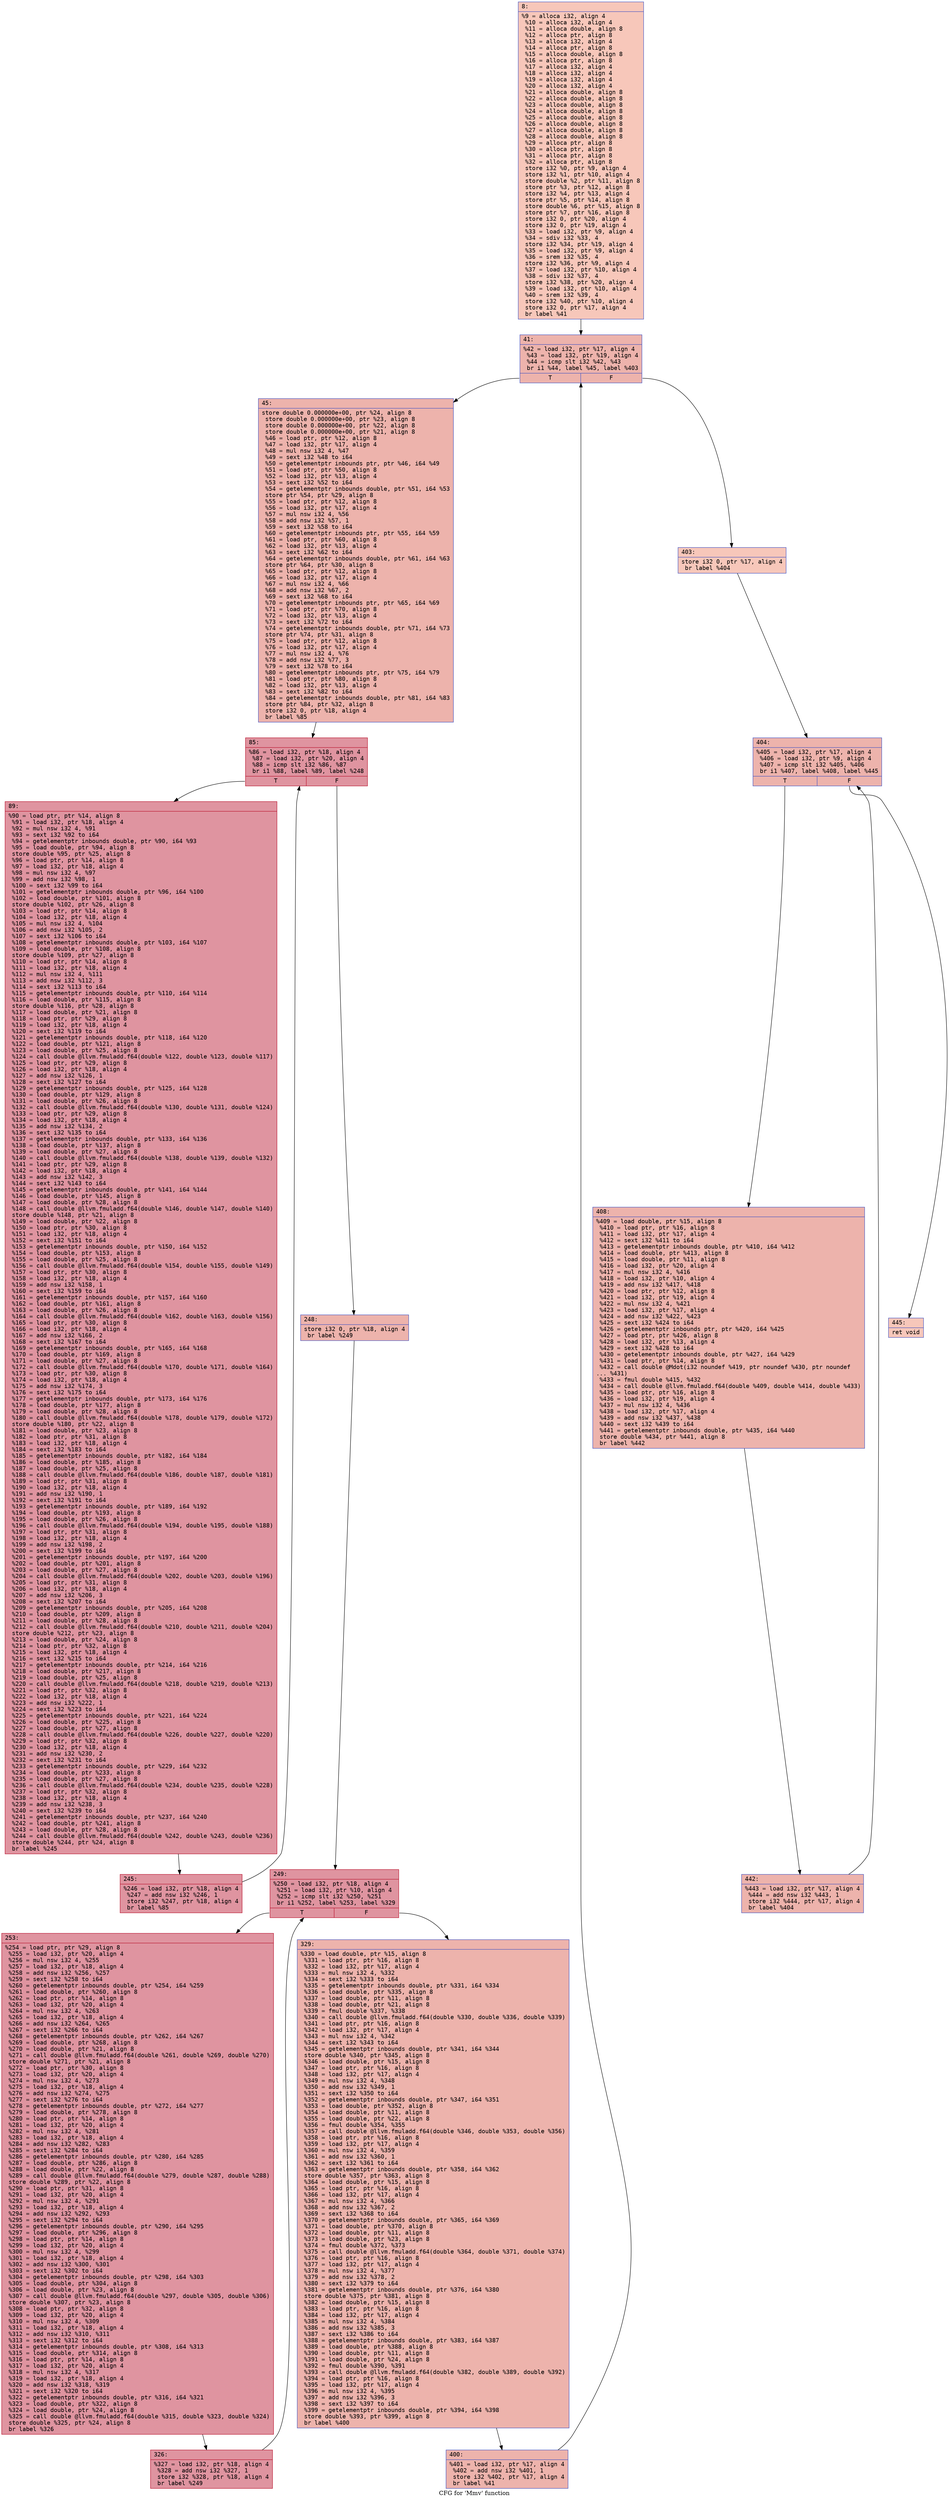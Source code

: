 digraph "CFG for 'Mmv' function" {
	label="CFG for 'Mmv' function";

	Node0x600002b5b3e0 [shape=record,color="#3d50c3ff", style=filled, fillcolor="#ec7f6370" fontname="Courier",label="{8:\l|  %9 = alloca i32, align 4\l  %10 = alloca i32, align 4\l  %11 = alloca double, align 8\l  %12 = alloca ptr, align 8\l  %13 = alloca i32, align 4\l  %14 = alloca ptr, align 8\l  %15 = alloca double, align 8\l  %16 = alloca ptr, align 8\l  %17 = alloca i32, align 4\l  %18 = alloca i32, align 4\l  %19 = alloca i32, align 4\l  %20 = alloca i32, align 4\l  %21 = alloca double, align 8\l  %22 = alloca double, align 8\l  %23 = alloca double, align 8\l  %24 = alloca double, align 8\l  %25 = alloca double, align 8\l  %26 = alloca double, align 8\l  %27 = alloca double, align 8\l  %28 = alloca double, align 8\l  %29 = alloca ptr, align 8\l  %30 = alloca ptr, align 8\l  %31 = alloca ptr, align 8\l  %32 = alloca ptr, align 8\l  store i32 %0, ptr %9, align 4\l  store i32 %1, ptr %10, align 4\l  store double %2, ptr %11, align 8\l  store ptr %3, ptr %12, align 8\l  store i32 %4, ptr %13, align 4\l  store ptr %5, ptr %14, align 8\l  store double %6, ptr %15, align 8\l  store ptr %7, ptr %16, align 8\l  store i32 0, ptr %20, align 4\l  store i32 0, ptr %19, align 4\l  %33 = load i32, ptr %9, align 4\l  %34 = sdiv i32 %33, 4\l  store i32 %34, ptr %19, align 4\l  %35 = load i32, ptr %9, align 4\l  %36 = srem i32 %35, 4\l  store i32 %36, ptr %9, align 4\l  %37 = load i32, ptr %10, align 4\l  %38 = sdiv i32 %37, 4\l  store i32 %38, ptr %20, align 4\l  %39 = load i32, ptr %10, align 4\l  %40 = srem i32 %39, 4\l  store i32 %40, ptr %10, align 4\l  store i32 0, ptr %17, align 4\l  br label %41\l}"];
	Node0x600002b5b3e0 -> Node0x600002b5b430[tooltip="8 -> 41\nProbability 100.00%" ];
	Node0x600002b5b430 [shape=record,color="#3d50c3ff", style=filled, fillcolor="#d6524470" fontname="Courier",label="{41:\l|  %42 = load i32, ptr %17, align 4\l  %43 = load i32, ptr %19, align 4\l  %44 = icmp slt i32 %42, %43\l  br i1 %44, label %45, label %403\l|{<s0>T|<s1>F}}"];
	Node0x600002b5b430:s0 -> Node0x600002b5b480[tooltip="41 -> 45\nProbability 96.88%" ];
	Node0x600002b5b430:s1 -> Node0x600002b5b7a0[tooltip="41 -> 403\nProbability 3.12%" ];
	Node0x600002b5b480 [shape=record,color="#3d50c3ff", style=filled, fillcolor="#d6524470" fontname="Courier",label="{45:\l|  store double 0.000000e+00, ptr %24, align 8\l  store double 0.000000e+00, ptr %23, align 8\l  store double 0.000000e+00, ptr %22, align 8\l  store double 0.000000e+00, ptr %21, align 8\l  %46 = load ptr, ptr %12, align 8\l  %47 = load i32, ptr %17, align 4\l  %48 = mul nsw i32 4, %47\l  %49 = sext i32 %48 to i64\l  %50 = getelementptr inbounds ptr, ptr %46, i64 %49\l  %51 = load ptr, ptr %50, align 8\l  %52 = load i32, ptr %13, align 4\l  %53 = sext i32 %52 to i64\l  %54 = getelementptr inbounds double, ptr %51, i64 %53\l  store ptr %54, ptr %29, align 8\l  %55 = load ptr, ptr %12, align 8\l  %56 = load i32, ptr %17, align 4\l  %57 = mul nsw i32 4, %56\l  %58 = add nsw i32 %57, 1\l  %59 = sext i32 %58 to i64\l  %60 = getelementptr inbounds ptr, ptr %55, i64 %59\l  %61 = load ptr, ptr %60, align 8\l  %62 = load i32, ptr %13, align 4\l  %63 = sext i32 %62 to i64\l  %64 = getelementptr inbounds double, ptr %61, i64 %63\l  store ptr %64, ptr %30, align 8\l  %65 = load ptr, ptr %12, align 8\l  %66 = load i32, ptr %17, align 4\l  %67 = mul nsw i32 4, %66\l  %68 = add nsw i32 %67, 2\l  %69 = sext i32 %68 to i64\l  %70 = getelementptr inbounds ptr, ptr %65, i64 %69\l  %71 = load ptr, ptr %70, align 8\l  %72 = load i32, ptr %13, align 4\l  %73 = sext i32 %72 to i64\l  %74 = getelementptr inbounds double, ptr %71, i64 %73\l  store ptr %74, ptr %31, align 8\l  %75 = load ptr, ptr %12, align 8\l  %76 = load i32, ptr %17, align 4\l  %77 = mul nsw i32 4, %76\l  %78 = add nsw i32 %77, 3\l  %79 = sext i32 %78 to i64\l  %80 = getelementptr inbounds ptr, ptr %75, i64 %79\l  %81 = load ptr, ptr %80, align 8\l  %82 = load i32, ptr %13, align 4\l  %83 = sext i32 %82 to i64\l  %84 = getelementptr inbounds double, ptr %81, i64 %83\l  store ptr %84, ptr %32, align 8\l  store i32 0, ptr %18, align 4\l  br label %85\l}"];
	Node0x600002b5b480 -> Node0x600002b5b4d0[tooltip="45 -> 85\nProbability 100.00%" ];
	Node0x600002b5b4d0 [shape=record,color="#b70d28ff", style=filled, fillcolor="#b70d2870" fontname="Courier",label="{85:\l|  %86 = load i32, ptr %18, align 4\l  %87 = load i32, ptr %20, align 4\l  %88 = icmp slt i32 %86, %87\l  br i1 %88, label %89, label %248\l|{<s0>T|<s1>F}}"];
	Node0x600002b5b4d0:s0 -> Node0x600002b5b520[tooltip="85 -> 89\nProbability 96.88%" ];
	Node0x600002b5b4d0:s1 -> Node0x600002b5b5c0[tooltip="85 -> 248\nProbability 3.12%" ];
	Node0x600002b5b520 [shape=record,color="#b70d28ff", style=filled, fillcolor="#b70d2870" fontname="Courier",label="{89:\l|  %90 = load ptr, ptr %14, align 8\l  %91 = load i32, ptr %18, align 4\l  %92 = mul nsw i32 4, %91\l  %93 = sext i32 %92 to i64\l  %94 = getelementptr inbounds double, ptr %90, i64 %93\l  %95 = load double, ptr %94, align 8\l  store double %95, ptr %25, align 8\l  %96 = load ptr, ptr %14, align 8\l  %97 = load i32, ptr %18, align 4\l  %98 = mul nsw i32 4, %97\l  %99 = add nsw i32 %98, 1\l  %100 = sext i32 %99 to i64\l  %101 = getelementptr inbounds double, ptr %96, i64 %100\l  %102 = load double, ptr %101, align 8\l  store double %102, ptr %26, align 8\l  %103 = load ptr, ptr %14, align 8\l  %104 = load i32, ptr %18, align 4\l  %105 = mul nsw i32 4, %104\l  %106 = add nsw i32 %105, 2\l  %107 = sext i32 %106 to i64\l  %108 = getelementptr inbounds double, ptr %103, i64 %107\l  %109 = load double, ptr %108, align 8\l  store double %109, ptr %27, align 8\l  %110 = load ptr, ptr %14, align 8\l  %111 = load i32, ptr %18, align 4\l  %112 = mul nsw i32 4, %111\l  %113 = add nsw i32 %112, 3\l  %114 = sext i32 %113 to i64\l  %115 = getelementptr inbounds double, ptr %110, i64 %114\l  %116 = load double, ptr %115, align 8\l  store double %116, ptr %28, align 8\l  %117 = load double, ptr %21, align 8\l  %118 = load ptr, ptr %29, align 8\l  %119 = load i32, ptr %18, align 4\l  %120 = sext i32 %119 to i64\l  %121 = getelementptr inbounds double, ptr %118, i64 %120\l  %122 = load double, ptr %121, align 8\l  %123 = load double, ptr %25, align 8\l  %124 = call double @llvm.fmuladd.f64(double %122, double %123, double %117)\l  %125 = load ptr, ptr %29, align 8\l  %126 = load i32, ptr %18, align 4\l  %127 = add nsw i32 %126, 1\l  %128 = sext i32 %127 to i64\l  %129 = getelementptr inbounds double, ptr %125, i64 %128\l  %130 = load double, ptr %129, align 8\l  %131 = load double, ptr %26, align 8\l  %132 = call double @llvm.fmuladd.f64(double %130, double %131, double %124)\l  %133 = load ptr, ptr %29, align 8\l  %134 = load i32, ptr %18, align 4\l  %135 = add nsw i32 %134, 2\l  %136 = sext i32 %135 to i64\l  %137 = getelementptr inbounds double, ptr %133, i64 %136\l  %138 = load double, ptr %137, align 8\l  %139 = load double, ptr %27, align 8\l  %140 = call double @llvm.fmuladd.f64(double %138, double %139, double %132)\l  %141 = load ptr, ptr %29, align 8\l  %142 = load i32, ptr %18, align 4\l  %143 = add nsw i32 %142, 3\l  %144 = sext i32 %143 to i64\l  %145 = getelementptr inbounds double, ptr %141, i64 %144\l  %146 = load double, ptr %145, align 8\l  %147 = load double, ptr %28, align 8\l  %148 = call double @llvm.fmuladd.f64(double %146, double %147, double %140)\l  store double %148, ptr %21, align 8\l  %149 = load double, ptr %22, align 8\l  %150 = load ptr, ptr %30, align 8\l  %151 = load i32, ptr %18, align 4\l  %152 = sext i32 %151 to i64\l  %153 = getelementptr inbounds double, ptr %150, i64 %152\l  %154 = load double, ptr %153, align 8\l  %155 = load double, ptr %25, align 8\l  %156 = call double @llvm.fmuladd.f64(double %154, double %155, double %149)\l  %157 = load ptr, ptr %30, align 8\l  %158 = load i32, ptr %18, align 4\l  %159 = add nsw i32 %158, 1\l  %160 = sext i32 %159 to i64\l  %161 = getelementptr inbounds double, ptr %157, i64 %160\l  %162 = load double, ptr %161, align 8\l  %163 = load double, ptr %26, align 8\l  %164 = call double @llvm.fmuladd.f64(double %162, double %163, double %156)\l  %165 = load ptr, ptr %30, align 8\l  %166 = load i32, ptr %18, align 4\l  %167 = add nsw i32 %166, 2\l  %168 = sext i32 %167 to i64\l  %169 = getelementptr inbounds double, ptr %165, i64 %168\l  %170 = load double, ptr %169, align 8\l  %171 = load double, ptr %27, align 8\l  %172 = call double @llvm.fmuladd.f64(double %170, double %171, double %164)\l  %173 = load ptr, ptr %30, align 8\l  %174 = load i32, ptr %18, align 4\l  %175 = add nsw i32 %174, 3\l  %176 = sext i32 %175 to i64\l  %177 = getelementptr inbounds double, ptr %173, i64 %176\l  %178 = load double, ptr %177, align 8\l  %179 = load double, ptr %28, align 8\l  %180 = call double @llvm.fmuladd.f64(double %178, double %179, double %172)\l  store double %180, ptr %22, align 8\l  %181 = load double, ptr %23, align 8\l  %182 = load ptr, ptr %31, align 8\l  %183 = load i32, ptr %18, align 4\l  %184 = sext i32 %183 to i64\l  %185 = getelementptr inbounds double, ptr %182, i64 %184\l  %186 = load double, ptr %185, align 8\l  %187 = load double, ptr %25, align 8\l  %188 = call double @llvm.fmuladd.f64(double %186, double %187, double %181)\l  %189 = load ptr, ptr %31, align 8\l  %190 = load i32, ptr %18, align 4\l  %191 = add nsw i32 %190, 1\l  %192 = sext i32 %191 to i64\l  %193 = getelementptr inbounds double, ptr %189, i64 %192\l  %194 = load double, ptr %193, align 8\l  %195 = load double, ptr %26, align 8\l  %196 = call double @llvm.fmuladd.f64(double %194, double %195, double %188)\l  %197 = load ptr, ptr %31, align 8\l  %198 = load i32, ptr %18, align 4\l  %199 = add nsw i32 %198, 2\l  %200 = sext i32 %199 to i64\l  %201 = getelementptr inbounds double, ptr %197, i64 %200\l  %202 = load double, ptr %201, align 8\l  %203 = load double, ptr %27, align 8\l  %204 = call double @llvm.fmuladd.f64(double %202, double %203, double %196)\l  %205 = load ptr, ptr %31, align 8\l  %206 = load i32, ptr %18, align 4\l  %207 = add nsw i32 %206, 3\l  %208 = sext i32 %207 to i64\l  %209 = getelementptr inbounds double, ptr %205, i64 %208\l  %210 = load double, ptr %209, align 8\l  %211 = load double, ptr %28, align 8\l  %212 = call double @llvm.fmuladd.f64(double %210, double %211, double %204)\l  store double %212, ptr %23, align 8\l  %213 = load double, ptr %24, align 8\l  %214 = load ptr, ptr %32, align 8\l  %215 = load i32, ptr %18, align 4\l  %216 = sext i32 %215 to i64\l  %217 = getelementptr inbounds double, ptr %214, i64 %216\l  %218 = load double, ptr %217, align 8\l  %219 = load double, ptr %25, align 8\l  %220 = call double @llvm.fmuladd.f64(double %218, double %219, double %213)\l  %221 = load ptr, ptr %32, align 8\l  %222 = load i32, ptr %18, align 4\l  %223 = add nsw i32 %222, 1\l  %224 = sext i32 %223 to i64\l  %225 = getelementptr inbounds double, ptr %221, i64 %224\l  %226 = load double, ptr %225, align 8\l  %227 = load double, ptr %27, align 8\l  %228 = call double @llvm.fmuladd.f64(double %226, double %227, double %220)\l  %229 = load ptr, ptr %32, align 8\l  %230 = load i32, ptr %18, align 4\l  %231 = add nsw i32 %230, 2\l  %232 = sext i32 %231 to i64\l  %233 = getelementptr inbounds double, ptr %229, i64 %232\l  %234 = load double, ptr %233, align 8\l  %235 = load double, ptr %27, align 8\l  %236 = call double @llvm.fmuladd.f64(double %234, double %235, double %228)\l  %237 = load ptr, ptr %32, align 8\l  %238 = load i32, ptr %18, align 4\l  %239 = add nsw i32 %238, 3\l  %240 = sext i32 %239 to i64\l  %241 = getelementptr inbounds double, ptr %237, i64 %240\l  %242 = load double, ptr %241, align 8\l  %243 = load double, ptr %28, align 8\l  %244 = call double @llvm.fmuladd.f64(double %242, double %243, double %236)\l  store double %244, ptr %24, align 8\l  br label %245\l}"];
	Node0x600002b5b520 -> Node0x600002b5b570[tooltip="89 -> 245\nProbability 100.00%" ];
	Node0x600002b5b570 [shape=record,color="#b70d28ff", style=filled, fillcolor="#b70d2870" fontname="Courier",label="{245:\l|  %246 = load i32, ptr %18, align 4\l  %247 = add nsw i32 %246, 1\l  store i32 %247, ptr %18, align 4\l  br label %85\l}"];
	Node0x600002b5b570 -> Node0x600002b5b4d0[tooltip="245 -> 85\nProbability 100.00%" ];
	Node0x600002b5b5c0 [shape=record,color="#3d50c3ff", style=filled, fillcolor="#d6524470" fontname="Courier",label="{248:\l|  store i32 0, ptr %18, align 4\l  br label %249\l}"];
	Node0x600002b5b5c0 -> Node0x600002b5b610[tooltip="248 -> 249\nProbability 100.00%" ];
	Node0x600002b5b610 [shape=record,color="#b70d28ff", style=filled, fillcolor="#b70d2870" fontname="Courier",label="{249:\l|  %250 = load i32, ptr %18, align 4\l  %251 = load i32, ptr %10, align 4\l  %252 = icmp slt i32 %250, %251\l  br i1 %252, label %253, label %329\l|{<s0>T|<s1>F}}"];
	Node0x600002b5b610:s0 -> Node0x600002b5b660[tooltip="249 -> 253\nProbability 96.88%" ];
	Node0x600002b5b610:s1 -> Node0x600002b5b700[tooltip="249 -> 329\nProbability 3.12%" ];
	Node0x600002b5b660 [shape=record,color="#b70d28ff", style=filled, fillcolor="#b70d2870" fontname="Courier",label="{253:\l|  %254 = load ptr, ptr %29, align 8\l  %255 = load i32, ptr %20, align 4\l  %256 = mul nsw i32 4, %255\l  %257 = load i32, ptr %18, align 4\l  %258 = add nsw i32 %256, %257\l  %259 = sext i32 %258 to i64\l  %260 = getelementptr inbounds double, ptr %254, i64 %259\l  %261 = load double, ptr %260, align 8\l  %262 = load ptr, ptr %14, align 8\l  %263 = load i32, ptr %20, align 4\l  %264 = mul nsw i32 4, %263\l  %265 = load i32, ptr %18, align 4\l  %266 = add nsw i32 %264, %265\l  %267 = sext i32 %266 to i64\l  %268 = getelementptr inbounds double, ptr %262, i64 %267\l  %269 = load double, ptr %268, align 8\l  %270 = load double, ptr %21, align 8\l  %271 = call double @llvm.fmuladd.f64(double %261, double %269, double %270)\l  store double %271, ptr %21, align 8\l  %272 = load ptr, ptr %30, align 8\l  %273 = load i32, ptr %20, align 4\l  %274 = mul nsw i32 4, %273\l  %275 = load i32, ptr %18, align 4\l  %276 = add nsw i32 %274, %275\l  %277 = sext i32 %276 to i64\l  %278 = getelementptr inbounds double, ptr %272, i64 %277\l  %279 = load double, ptr %278, align 8\l  %280 = load ptr, ptr %14, align 8\l  %281 = load i32, ptr %20, align 4\l  %282 = mul nsw i32 4, %281\l  %283 = load i32, ptr %18, align 4\l  %284 = add nsw i32 %282, %283\l  %285 = sext i32 %284 to i64\l  %286 = getelementptr inbounds double, ptr %280, i64 %285\l  %287 = load double, ptr %286, align 8\l  %288 = load double, ptr %22, align 8\l  %289 = call double @llvm.fmuladd.f64(double %279, double %287, double %288)\l  store double %289, ptr %22, align 8\l  %290 = load ptr, ptr %31, align 8\l  %291 = load i32, ptr %20, align 4\l  %292 = mul nsw i32 4, %291\l  %293 = load i32, ptr %18, align 4\l  %294 = add nsw i32 %292, %293\l  %295 = sext i32 %294 to i64\l  %296 = getelementptr inbounds double, ptr %290, i64 %295\l  %297 = load double, ptr %296, align 8\l  %298 = load ptr, ptr %14, align 8\l  %299 = load i32, ptr %20, align 4\l  %300 = mul nsw i32 4, %299\l  %301 = load i32, ptr %18, align 4\l  %302 = add nsw i32 %300, %301\l  %303 = sext i32 %302 to i64\l  %304 = getelementptr inbounds double, ptr %298, i64 %303\l  %305 = load double, ptr %304, align 8\l  %306 = load double, ptr %23, align 8\l  %307 = call double @llvm.fmuladd.f64(double %297, double %305, double %306)\l  store double %307, ptr %23, align 8\l  %308 = load ptr, ptr %32, align 8\l  %309 = load i32, ptr %20, align 4\l  %310 = mul nsw i32 4, %309\l  %311 = load i32, ptr %18, align 4\l  %312 = add nsw i32 %310, %311\l  %313 = sext i32 %312 to i64\l  %314 = getelementptr inbounds double, ptr %308, i64 %313\l  %315 = load double, ptr %314, align 8\l  %316 = load ptr, ptr %14, align 8\l  %317 = load i32, ptr %20, align 4\l  %318 = mul nsw i32 4, %317\l  %319 = load i32, ptr %18, align 4\l  %320 = add nsw i32 %318, %319\l  %321 = sext i32 %320 to i64\l  %322 = getelementptr inbounds double, ptr %316, i64 %321\l  %323 = load double, ptr %322, align 8\l  %324 = load double, ptr %24, align 8\l  %325 = call double @llvm.fmuladd.f64(double %315, double %323, double %324)\l  store double %325, ptr %24, align 8\l  br label %326\l}"];
	Node0x600002b5b660 -> Node0x600002b5b6b0[tooltip="253 -> 326\nProbability 100.00%" ];
	Node0x600002b5b6b0 [shape=record,color="#b70d28ff", style=filled, fillcolor="#b70d2870" fontname="Courier",label="{326:\l|  %327 = load i32, ptr %18, align 4\l  %328 = add nsw i32 %327, 1\l  store i32 %328, ptr %18, align 4\l  br label %249\l}"];
	Node0x600002b5b6b0 -> Node0x600002b5b610[tooltip="326 -> 249\nProbability 100.00%" ];
	Node0x600002b5b700 [shape=record,color="#3d50c3ff", style=filled, fillcolor="#d6524470" fontname="Courier",label="{329:\l|  %330 = load double, ptr %15, align 8\l  %331 = load ptr, ptr %16, align 8\l  %332 = load i32, ptr %17, align 4\l  %333 = mul nsw i32 4, %332\l  %334 = sext i32 %333 to i64\l  %335 = getelementptr inbounds double, ptr %331, i64 %334\l  %336 = load double, ptr %335, align 8\l  %337 = load double, ptr %11, align 8\l  %338 = load double, ptr %21, align 8\l  %339 = fmul double %337, %338\l  %340 = call double @llvm.fmuladd.f64(double %330, double %336, double %339)\l  %341 = load ptr, ptr %16, align 8\l  %342 = load i32, ptr %17, align 4\l  %343 = mul nsw i32 4, %342\l  %344 = sext i32 %343 to i64\l  %345 = getelementptr inbounds double, ptr %341, i64 %344\l  store double %340, ptr %345, align 8\l  %346 = load double, ptr %15, align 8\l  %347 = load ptr, ptr %16, align 8\l  %348 = load i32, ptr %17, align 4\l  %349 = mul nsw i32 4, %348\l  %350 = add nsw i32 %349, 1\l  %351 = sext i32 %350 to i64\l  %352 = getelementptr inbounds double, ptr %347, i64 %351\l  %353 = load double, ptr %352, align 8\l  %354 = load double, ptr %11, align 8\l  %355 = load double, ptr %22, align 8\l  %356 = fmul double %354, %355\l  %357 = call double @llvm.fmuladd.f64(double %346, double %353, double %356)\l  %358 = load ptr, ptr %16, align 8\l  %359 = load i32, ptr %17, align 4\l  %360 = mul nsw i32 4, %359\l  %361 = add nsw i32 %360, 1\l  %362 = sext i32 %361 to i64\l  %363 = getelementptr inbounds double, ptr %358, i64 %362\l  store double %357, ptr %363, align 8\l  %364 = load double, ptr %15, align 8\l  %365 = load ptr, ptr %16, align 8\l  %366 = load i32, ptr %17, align 4\l  %367 = mul nsw i32 4, %366\l  %368 = add nsw i32 %367, 2\l  %369 = sext i32 %368 to i64\l  %370 = getelementptr inbounds double, ptr %365, i64 %369\l  %371 = load double, ptr %370, align 8\l  %372 = load double, ptr %11, align 8\l  %373 = load double, ptr %23, align 8\l  %374 = fmul double %372, %373\l  %375 = call double @llvm.fmuladd.f64(double %364, double %371, double %374)\l  %376 = load ptr, ptr %16, align 8\l  %377 = load i32, ptr %17, align 4\l  %378 = mul nsw i32 4, %377\l  %379 = add nsw i32 %378, 2\l  %380 = sext i32 %379 to i64\l  %381 = getelementptr inbounds double, ptr %376, i64 %380\l  store double %375, ptr %381, align 8\l  %382 = load double, ptr %15, align 8\l  %383 = load ptr, ptr %16, align 8\l  %384 = load i32, ptr %17, align 4\l  %385 = mul nsw i32 4, %384\l  %386 = add nsw i32 %385, 3\l  %387 = sext i32 %386 to i64\l  %388 = getelementptr inbounds double, ptr %383, i64 %387\l  %389 = load double, ptr %388, align 8\l  %390 = load double, ptr %11, align 8\l  %391 = load double, ptr %24, align 8\l  %392 = fmul double %390, %391\l  %393 = call double @llvm.fmuladd.f64(double %382, double %389, double %392)\l  %394 = load ptr, ptr %16, align 8\l  %395 = load i32, ptr %17, align 4\l  %396 = mul nsw i32 4, %395\l  %397 = add nsw i32 %396, 3\l  %398 = sext i32 %397 to i64\l  %399 = getelementptr inbounds double, ptr %394, i64 %398\l  store double %393, ptr %399, align 8\l  br label %400\l}"];
	Node0x600002b5b700 -> Node0x600002b5b750[tooltip="329 -> 400\nProbability 100.00%" ];
	Node0x600002b5b750 [shape=record,color="#3d50c3ff", style=filled, fillcolor="#d6524470" fontname="Courier",label="{400:\l|  %401 = load i32, ptr %17, align 4\l  %402 = add nsw i32 %401, 1\l  store i32 %402, ptr %17, align 4\l  br label %41\l}"];
	Node0x600002b5b750 -> Node0x600002b5b430[tooltip="400 -> 41\nProbability 100.00%" ];
	Node0x600002b5b7a0 [shape=record,color="#3d50c3ff", style=filled, fillcolor="#ec7f6370" fontname="Courier",label="{403:\l|  store i32 0, ptr %17, align 4\l  br label %404\l}"];
	Node0x600002b5b7a0 -> Node0x600002b5b7f0[tooltip="403 -> 404\nProbability 100.00%" ];
	Node0x600002b5b7f0 [shape=record,color="#3d50c3ff", style=filled, fillcolor="#d6524470" fontname="Courier",label="{404:\l|  %405 = load i32, ptr %17, align 4\l  %406 = load i32, ptr %9, align 4\l  %407 = icmp slt i32 %405, %406\l  br i1 %407, label %408, label %445\l|{<s0>T|<s1>F}}"];
	Node0x600002b5b7f0:s0 -> Node0x600002b5b840[tooltip="404 -> 408\nProbability 96.88%" ];
	Node0x600002b5b7f0:s1 -> Node0x600002b5b8e0[tooltip="404 -> 445\nProbability 3.12%" ];
	Node0x600002b5b840 [shape=record,color="#3d50c3ff", style=filled, fillcolor="#d6524470" fontname="Courier",label="{408:\l|  %409 = load double, ptr %15, align 8\l  %410 = load ptr, ptr %16, align 8\l  %411 = load i32, ptr %17, align 4\l  %412 = sext i32 %411 to i64\l  %413 = getelementptr inbounds double, ptr %410, i64 %412\l  %414 = load double, ptr %413, align 8\l  %415 = load double, ptr %11, align 8\l  %416 = load i32, ptr %20, align 4\l  %417 = mul nsw i32 4, %416\l  %418 = load i32, ptr %10, align 4\l  %419 = add nsw i32 %417, %418\l  %420 = load ptr, ptr %12, align 8\l  %421 = load i32, ptr %19, align 4\l  %422 = mul nsw i32 4, %421\l  %423 = load i32, ptr %17, align 4\l  %424 = add nsw i32 %422, %423\l  %425 = sext i32 %424 to i64\l  %426 = getelementptr inbounds ptr, ptr %420, i64 %425\l  %427 = load ptr, ptr %426, align 8\l  %428 = load i32, ptr %13, align 4\l  %429 = sext i32 %428 to i64\l  %430 = getelementptr inbounds double, ptr %427, i64 %429\l  %431 = load ptr, ptr %14, align 8\l  %432 = call double @Mdot(i32 noundef %419, ptr noundef %430, ptr noundef\l... %431)\l  %433 = fmul double %415, %432\l  %434 = call double @llvm.fmuladd.f64(double %409, double %414, double %433)\l  %435 = load ptr, ptr %16, align 8\l  %436 = load i32, ptr %19, align 4\l  %437 = mul nsw i32 4, %436\l  %438 = load i32, ptr %17, align 4\l  %439 = add nsw i32 %437, %438\l  %440 = sext i32 %439 to i64\l  %441 = getelementptr inbounds double, ptr %435, i64 %440\l  store double %434, ptr %441, align 8\l  br label %442\l}"];
	Node0x600002b5b840 -> Node0x600002b5b890[tooltip="408 -> 442\nProbability 100.00%" ];
	Node0x600002b5b890 [shape=record,color="#3d50c3ff", style=filled, fillcolor="#d6524470" fontname="Courier",label="{442:\l|  %443 = load i32, ptr %17, align 4\l  %444 = add nsw i32 %443, 1\l  store i32 %444, ptr %17, align 4\l  br label %404\l}"];
	Node0x600002b5b890 -> Node0x600002b5b7f0[tooltip="442 -> 404\nProbability 100.00%" ];
	Node0x600002b5b8e0 [shape=record,color="#3d50c3ff", style=filled, fillcolor="#ec7f6370" fontname="Courier",label="{445:\l|  ret void\l}"];
}
